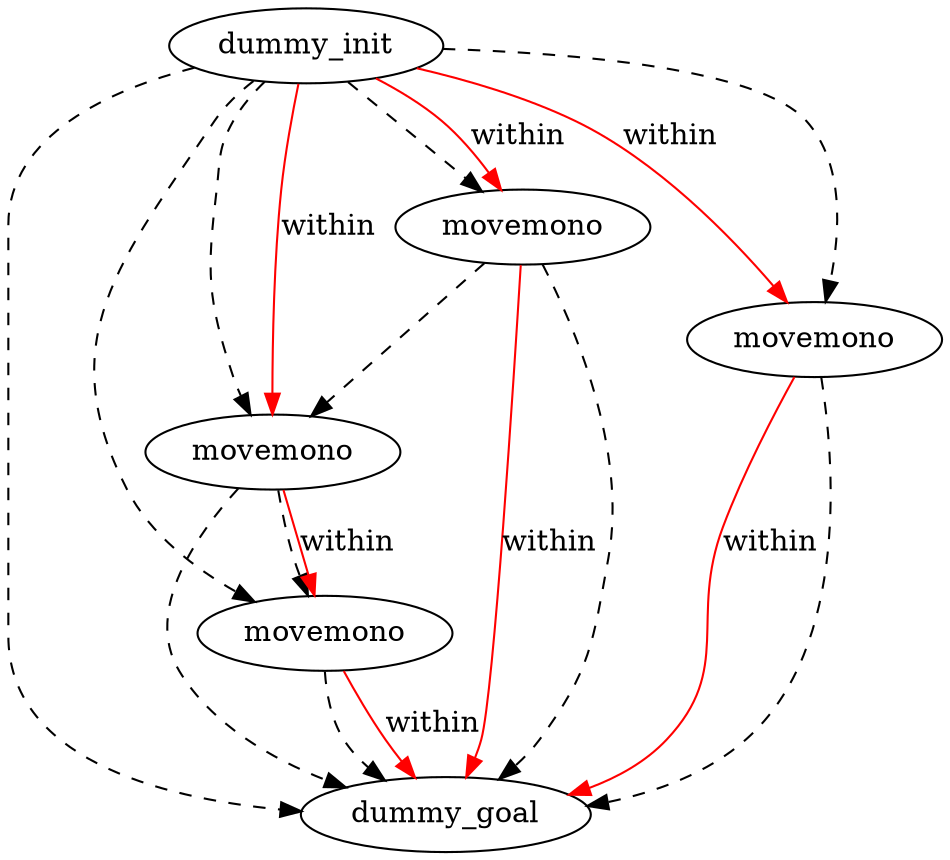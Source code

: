 digraph {
	"d145bd7f-d15b-5a37-105f-86aa974e8f83" [label=dummy_init]
	"98507072-7f44-cbca-1d3a-e1311b388581" [label=dummy_goal]
	"83d0bae7-7c2c-fbcf-0770-d18fc9160147" [label=movemono]
	"6f94da50-e3f7-13a7-0de9-2f1b7c0224e5" [label=movemono]
	"e9ebd446-2622-e0d6-f23d-9820977e5877" [label=movemono]
	"93423b4f-8add-06f9-9ccc-e19ff2335074" [label=movemono]
	"6f94da50-e3f7-13a7-0de9-2f1b7c0224e5" -> "98507072-7f44-cbca-1d3a-e1311b388581" [color=black style=dashed]
	"d145bd7f-d15b-5a37-105f-86aa974e8f83" -> "83d0bae7-7c2c-fbcf-0770-d18fc9160147" [color=black style=dashed]
	"d145bd7f-d15b-5a37-105f-86aa974e8f83" -> "93423b4f-8add-06f9-9ccc-e19ff2335074" [color=black style=dashed]
	"d145bd7f-d15b-5a37-105f-86aa974e8f83" -> "e9ebd446-2622-e0d6-f23d-9820977e5877" [color=black style=dashed]
	"93423b4f-8add-06f9-9ccc-e19ff2335074" -> "83d0bae7-7c2c-fbcf-0770-d18fc9160147" [color=black style=dashed]
	"e9ebd446-2622-e0d6-f23d-9820977e5877" -> "98507072-7f44-cbca-1d3a-e1311b388581" [color=black style=dashed]
	"6f94da50-e3f7-13a7-0de9-2f1b7c0224e5" -> "93423b4f-8add-06f9-9ccc-e19ff2335074" [color=black style=dashed]
	"d145bd7f-d15b-5a37-105f-86aa974e8f83" -> "98507072-7f44-cbca-1d3a-e1311b388581" [color=black style=dashed]
	"d145bd7f-d15b-5a37-105f-86aa974e8f83" -> "6f94da50-e3f7-13a7-0de9-2f1b7c0224e5" [color=black style=dashed]
	"83d0bae7-7c2c-fbcf-0770-d18fc9160147" -> "98507072-7f44-cbca-1d3a-e1311b388581" [color=black style=dashed]
	"93423b4f-8add-06f9-9ccc-e19ff2335074" -> "98507072-7f44-cbca-1d3a-e1311b388581" [color=black style=dashed]
	"d145bd7f-d15b-5a37-105f-86aa974e8f83" -> "93423b4f-8add-06f9-9ccc-e19ff2335074" [label=within color=red]
	"93423b4f-8add-06f9-9ccc-e19ff2335074" -> "83d0bae7-7c2c-fbcf-0770-d18fc9160147" [label=within color=red]
	"d145bd7f-d15b-5a37-105f-86aa974e8f83" -> "e9ebd446-2622-e0d6-f23d-9820977e5877" [label=within color=red]
	"d145bd7f-d15b-5a37-105f-86aa974e8f83" -> "6f94da50-e3f7-13a7-0de9-2f1b7c0224e5" [label=within color=red]
	"e9ebd446-2622-e0d6-f23d-9820977e5877" -> "98507072-7f44-cbca-1d3a-e1311b388581" [label=within color=red]
	"6f94da50-e3f7-13a7-0de9-2f1b7c0224e5" -> "98507072-7f44-cbca-1d3a-e1311b388581" [label=within color=red]
	"83d0bae7-7c2c-fbcf-0770-d18fc9160147" -> "98507072-7f44-cbca-1d3a-e1311b388581" [label=within color=red]
}
